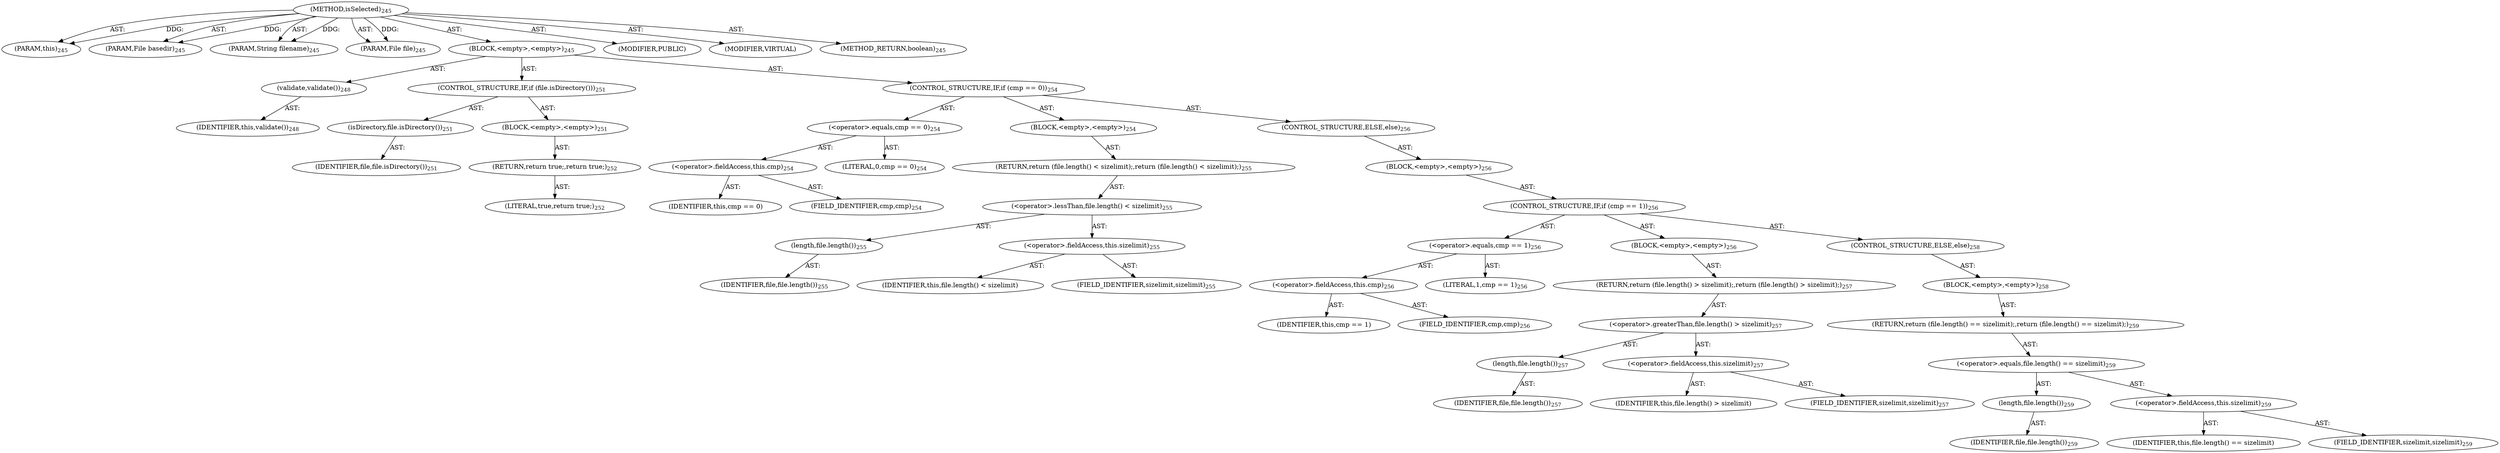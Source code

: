 digraph "isSelected" {  
"111669149703" [label = <(METHOD,isSelected)<SUB>245</SUB>> ]
"115964116996" [label = <(PARAM,this)<SUB>245</SUB>> ]
"115964117004" [label = <(PARAM,File basedir)<SUB>245</SUB>> ]
"115964117005" [label = <(PARAM,String filename)<SUB>245</SUB>> ]
"115964117006" [label = <(PARAM,File file)<SUB>245</SUB>> ]
"25769803820" [label = <(BLOCK,&lt;empty&gt;,&lt;empty&gt;)<SUB>245</SUB>> ]
"30064771218" [label = <(validate,validate())<SUB>248</SUB>> ]
"68719476746" [label = <(IDENTIFIER,this,validate())<SUB>248</SUB>> ]
"47244640292" [label = <(CONTROL_STRUCTURE,IF,if (file.isDirectory()))<SUB>251</SUB>> ]
"30064771219" [label = <(isDirectory,file.isDirectory())<SUB>251</SUB>> ]
"68719476838" [label = <(IDENTIFIER,file,file.isDirectory())<SUB>251</SUB>> ]
"25769803821" [label = <(BLOCK,&lt;empty&gt;,&lt;empty&gt;)<SUB>251</SUB>> ]
"146028888065" [label = <(RETURN,return true;,return true;)<SUB>252</SUB>> ]
"90194313267" [label = <(LITERAL,true,return true;)<SUB>252</SUB>> ]
"47244640293" [label = <(CONTROL_STRUCTURE,IF,if (cmp == 0))<SUB>254</SUB>> ]
"30064771220" [label = <(&lt;operator&gt;.equals,cmp == 0)<SUB>254</SUB>> ]
"30064771221" [label = <(&lt;operator&gt;.fieldAccess,this.cmp)<SUB>254</SUB>> ]
"68719476839" [label = <(IDENTIFIER,this,cmp == 0)> ]
"55834574881" [label = <(FIELD_IDENTIFIER,cmp,cmp)<SUB>254</SUB>> ]
"90194313268" [label = <(LITERAL,0,cmp == 0)<SUB>254</SUB>> ]
"25769803822" [label = <(BLOCK,&lt;empty&gt;,&lt;empty&gt;)<SUB>254</SUB>> ]
"146028888066" [label = <(RETURN,return (file.length() &lt; sizelimit);,return (file.length() &lt; sizelimit);)<SUB>255</SUB>> ]
"30064771222" [label = <(&lt;operator&gt;.lessThan,file.length() &lt; sizelimit)<SUB>255</SUB>> ]
"30064771223" [label = <(length,file.length())<SUB>255</SUB>> ]
"68719476840" [label = <(IDENTIFIER,file,file.length())<SUB>255</SUB>> ]
"30064771224" [label = <(&lt;operator&gt;.fieldAccess,this.sizelimit)<SUB>255</SUB>> ]
"68719476841" [label = <(IDENTIFIER,this,file.length() &lt; sizelimit)> ]
"55834574882" [label = <(FIELD_IDENTIFIER,sizelimit,sizelimit)<SUB>255</SUB>> ]
"47244640294" [label = <(CONTROL_STRUCTURE,ELSE,else)<SUB>256</SUB>> ]
"25769803823" [label = <(BLOCK,&lt;empty&gt;,&lt;empty&gt;)<SUB>256</SUB>> ]
"47244640295" [label = <(CONTROL_STRUCTURE,IF,if (cmp == 1))<SUB>256</SUB>> ]
"30064771225" [label = <(&lt;operator&gt;.equals,cmp == 1)<SUB>256</SUB>> ]
"30064771226" [label = <(&lt;operator&gt;.fieldAccess,this.cmp)<SUB>256</SUB>> ]
"68719476842" [label = <(IDENTIFIER,this,cmp == 1)> ]
"55834574883" [label = <(FIELD_IDENTIFIER,cmp,cmp)<SUB>256</SUB>> ]
"90194313269" [label = <(LITERAL,1,cmp == 1)<SUB>256</SUB>> ]
"25769803824" [label = <(BLOCK,&lt;empty&gt;,&lt;empty&gt;)<SUB>256</SUB>> ]
"146028888067" [label = <(RETURN,return (file.length() &gt; sizelimit);,return (file.length() &gt; sizelimit);)<SUB>257</SUB>> ]
"30064771227" [label = <(&lt;operator&gt;.greaterThan,file.length() &gt; sizelimit)<SUB>257</SUB>> ]
"30064771228" [label = <(length,file.length())<SUB>257</SUB>> ]
"68719476843" [label = <(IDENTIFIER,file,file.length())<SUB>257</SUB>> ]
"30064771229" [label = <(&lt;operator&gt;.fieldAccess,this.sizelimit)<SUB>257</SUB>> ]
"68719476844" [label = <(IDENTIFIER,this,file.length() &gt; sizelimit)> ]
"55834574884" [label = <(FIELD_IDENTIFIER,sizelimit,sizelimit)<SUB>257</SUB>> ]
"47244640296" [label = <(CONTROL_STRUCTURE,ELSE,else)<SUB>258</SUB>> ]
"25769803825" [label = <(BLOCK,&lt;empty&gt;,&lt;empty&gt;)<SUB>258</SUB>> ]
"146028888068" [label = <(RETURN,return (file.length() == sizelimit);,return (file.length() == sizelimit);)<SUB>259</SUB>> ]
"30064771230" [label = <(&lt;operator&gt;.equals,file.length() == sizelimit)<SUB>259</SUB>> ]
"30064771231" [label = <(length,file.length())<SUB>259</SUB>> ]
"68719476845" [label = <(IDENTIFIER,file,file.length())<SUB>259</SUB>> ]
"30064771232" [label = <(&lt;operator&gt;.fieldAccess,this.sizelimit)<SUB>259</SUB>> ]
"68719476846" [label = <(IDENTIFIER,this,file.length() == sizelimit)> ]
"55834574885" [label = <(FIELD_IDENTIFIER,sizelimit,sizelimit)<SUB>259</SUB>> ]
"133143986200" [label = <(MODIFIER,PUBLIC)> ]
"133143986201" [label = <(MODIFIER,VIRTUAL)> ]
"128849018887" [label = <(METHOD_RETURN,boolean)<SUB>245</SUB>> ]
  "111669149703" -> "115964116996"  [ label = "AST: "] 
  "111669149703" -> "115964117004"  [ label = "AST: "] 
  "111669149703" -> "115964117005"  [ label = "AST: "] 
  "111669149703" -> "115964117006"  [ label = "AST: "] 
  "111669149703" -> "25769803820"  [ label = "AST: "] 
  "111669149703" -> "133143986200"  [ label = "AST: "] 
  "111669149703" -> "133143986201"  [ label = "AST: "] 
  "111669149703" -> "128849018887"  [ label = "AST: "] 
  "25769803820" -> "30064771218"  [ label = "AST: "] 
  "25769803820" -> "47244640292"  [ label = "AST: "] 
  "25769803820" -> "47244640293"  [ label = "AST: "] 
  "30064771218" -> "68719476746"  [ label = "AST: "] 
  "47244640292" -> "30064771219"  [ label = "AST: "] 
  "47244640292" -> "25769803821"  [ label = "AST: "] 
  "30064771219" -> "68719476838"  [ label = "AST: "] 
  "25769803821" -> "146028888065"  [ label = "AST: "] 
  "146028888065" -> "90194313267"  [ label = "AST: "] 
  "47244640293" -> "30064771220"  [ label = "AST: "] 
  "47244640293" -> "25769803822"  [ label = "AST: "] 
  "47244640293" -> "47244640294"  [ label = "AST: "] 
  "30064771220" -> "30064771221"  [ label = "AST: "] 
  "30064771220" -> "90194313268"  [ label = "AST: "] 
  "30064771221" -> "68719476839"  [ label = "AST: "] 
  "30064771221" -> "55834574881"  [ label = "AST: "] 
  "25769803822" -> "146028888066"  [ label = "AST: "] 
  "146028888066" -> "30064771222"  [ label = "AST: "] 
  "30064771222" -> "30064771223"  [ label = "AST: "] 
  "30064771222" -> "30064771224"  [ label = "AST: "] 
  "30064771223" -> "68719476840"  [ label = "AST: "] 
  "30064771224" -> "68719476841"  [ label = "AST: "] 
  "30064771224" -> "55834574882"  [ label = "AST: "] 
  "47244640294" -> "25769803823"  [ label = "AST: "] 
  "25769803823" -> "47244640295"  [ label = "AST: "] 
  "47244640295" -> "30064771225"  [ label = "AST: "] 
  "47244640295" -> "25769803824"  [ label = "AST: "] 
  "47244640295" -> "47244640296"  [ label = "AST: "] 
  "30064771225" -> "30064771226"  [ label = "AST: "] 
  "30064771225" -> "90194313269"  [ label = "AST: "] 
  "30064771226" -> "68719476842"  [ label = "AST: "] 
  "30064771226" -> "55834574883"  [ label = "AST: "] 
  "25769803824" -> "146028888067"  [ label = "AST: "] 
  "146028888067" -> "30064771227"  [ label = "AST: "] 
  "30064771227" -> "30064771228"  [ label = "AST: "] 
  "30064771227" -> "30064771229"  [ label = "AST: "] 
  "30064771228" -> "68719476843"  [ label = "AST: "] 
  "30064771229" -> "68719476844"  [ label = "AST: "] 
  "30064771229" -> "55834574884"  [ label = "AST: "] 
  "47244640296" -> "25769803825"  [ label = "AST: "] 
  "25769803825" -> "146028888068"  [ label = "AST: "] 
  "146028888068" -> "30064771230"  [ label = "AST: "] 
  "30064771230" -> "30064771231"  [ label = "AST: "] 
  "30064771230" -> "30064771232"  [ label = "AST: "] 
  "30064771231" -> "68719476845"  [ label = "AST: "] 
  "30064771232" -> "68719476846"  [ label = "AST: "] 
  "30064771232" -> "55834574885"  [ label = "AST: "] 
  "111669149703" -> "115964116996"  [ label = "DDG: "] 
  "111669149703" -> "115964117004"  [ label = "DDG: "] 
  "111669149703" -> "115964117005"  [ label = "DDG: "] 
  "111669149703" -> "115964117006"  [ label = "DDG: "] 
}
